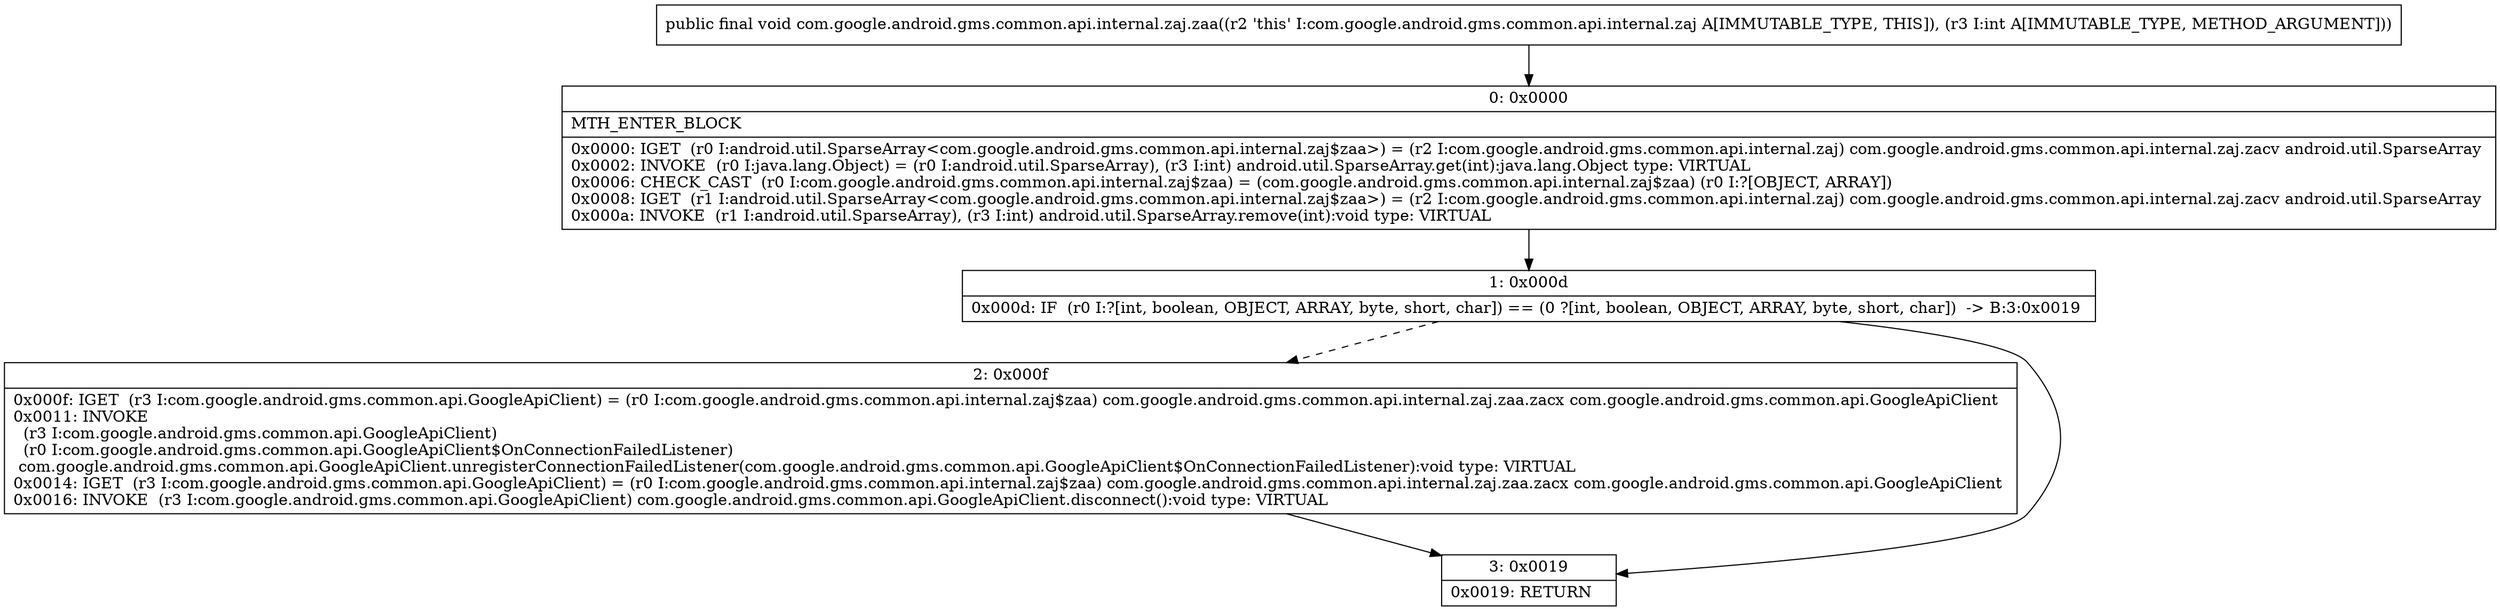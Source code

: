 digraph "CFG forcom.google.android.gms.common.api.internal.zaj.zaa(I)V" {
Node_0 [shape=record,label="{0\:\ 0x0000|MTH_ENTER_BLOCK\l|0x0000: IGET  (r0 I:android.util.SparseArray\<com.google.android.gms.common.api.internal.zaj$zaa\>) = (r2 I:com.google.android.gms.common.api.internal.zaj) com.google.android.gms.common.api.internal.zaj.zacv android.util.SparseArray \l0x0002: INVOKE  (r0 I:java.lang.Object) = (r0 I:android.util.SparseArray), (r3 I:int) android.util.SparseArray.get(int):java.lang.Object type: VIRTUAL \l0x0006: CHECK_CAST  (r0 I:com.google.android.gms.common.api.internal.zaj$zaa) = (com.google.android.gms.common.api.internal.zaj$zaa) (r0 I:?[OBJECT, ARRAY]) \l0x0008: IGET  (r1 I:android.util.SparseArray\<com.google.android.gms.common.api.internal.zaj$zaa\>) = (r2 I:com.google.android.gms.common.api.internal.zaj) com.google.android.gms.common.api.internal.zaj.zacv android.util.SparseArray \l0x000a: INVOKE  (r1 I:android.util.SparseArray), (r3 I:int) android.util.SparseArray.remove(int):void type: VIRTUAL \l}"];
Node_1 [shape=record,label="{1\:\ 0x000d|0x000d: IF  (r0 I:?[int, boolean, OBJECT, ARRAY, byte, short, char]) == (0 ?[int, boolean, OBJECT, ARRAY, byte, short, char])  \-\> B:3:0x0019 \l}"];
Node_2 [shape=record,label="{2\:\ 0x000f|0x000f: IGET  (r3 I:com.google.android.gms.common.api.GoogleApiClient) = (r0 I:com.google.android.gms.common.api.internal.zaj$zaa) com.google.android.gms.common.api.internal.zaj.zaa.zacx com.google.android.gms.common.api.GoogleApiClient \l0x0011: INVOKE  \l  (r3 I:com.google.android.gms.common.api.GoogleApiClient)\l  (r0 I:com.google.android.gms.common.api.GoogleApiClient$OnConnectionFailedListener)\l com.google.android.gms.common.api.GoogleApiClient.unregisterConnectionFailedListener(com.google.android.gms.common.api.GoogleApiClient$OnConnectionFailedListener):void type: VIRTUAL \l0x0014: IGET  (r3 I:com.google.android.gms.common.api.GoogleApiClient) = (r0 I:com.google.android.gms.common.api.internal.zaj$zaa) com.google.android.gms.common.api.internal.zaj.zaa.zacx com.google.android.gms.common.api.GoogleApiClient \l0x0016: INVOKE  (r3 I:com.google.android.gms.common.api.GoogleApiClient) com.google.android.gms.common.api.GoogleApiClient.disconnect():void type: VIRTUAL \l}"];
Node_3 [shape=record,label="{3\:\ 0x0019|0x0019: RETURN   \l}"];
MethodNode[shape=record,label="{public final void com.google.android.gms.common.api.internal.zaj.zaa((r2 'this' I:com.google.android.gms.common.api.internal.zaj A[IMMUTABLE_TYPE, THIS]), (r3 I:int A[IMMUTABLE_TYPE, METHOD_ARGUMENT])) }"];
MethodNode -> Node_0;
Node_0 -> Node_1;
Node_1 -> Node_2[style=dashed];
Node_1 -> Node_3;
Node_2 -> Node_3;
}

